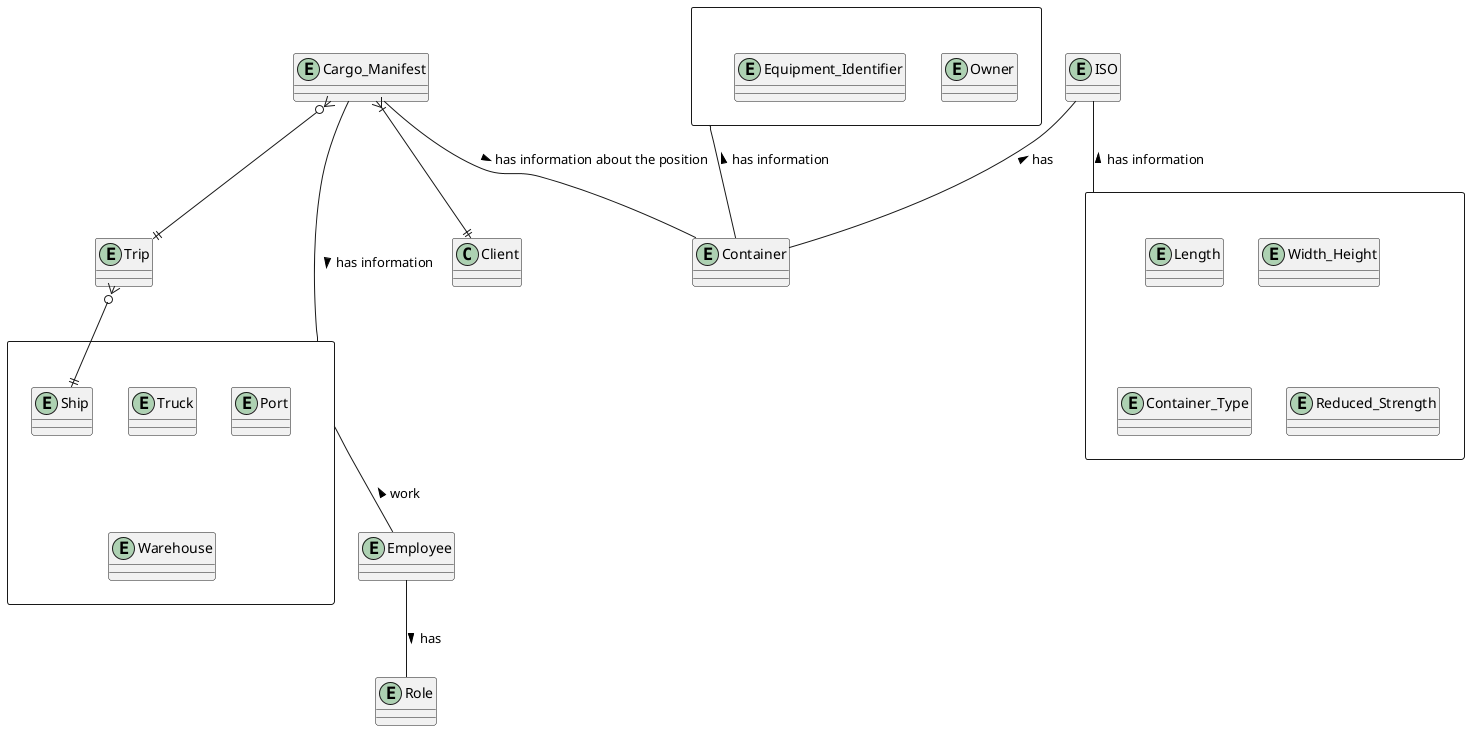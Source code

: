 @startuml

entity Container

entity Cargo_Manifest

entity Trip

rectangle " " as "toEmployee"{

        entity Truck

        entity Ship
        entity Port
        entity Warehouse

}
entity Employee

entity Role
rectangle " " as "toISO" {
    entity Length
    entity Width_Height
    entity Container_Type
    entity Reduced_Strength
}
entity ISO

rectangle " " as "toIDContainer"{
    entity Owner
    entity Equipment_Identifier
}

Cargo_Manifest -- Container : has information about the position >

Cargo_Manifest -- "toEmployee" : has information >


"toIDContainer" -- Container : has information <
ISO -- Container : has <
ISO -- toISO : has information <

Cargo_Manifest }o--|| Trip
Trip }o--|| Ship
Cargo_Manifest }|--|| Client

"toEmployee" -- Employee : work <
Employee -- Role : has >

@enduml